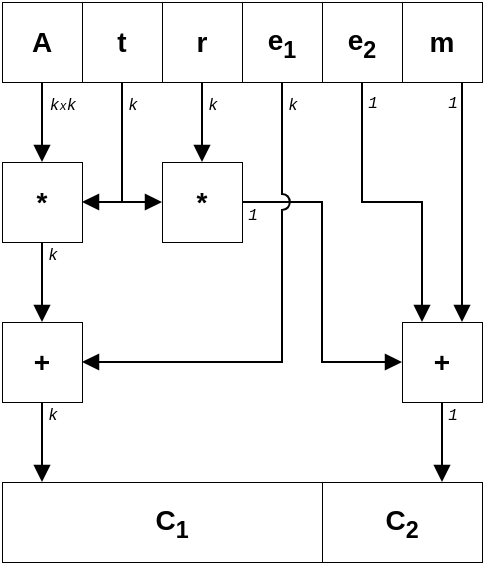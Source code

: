 <mxfile version="20.3.0" type="device"><diagram id="kgpKYQtTHZ0yAKxKKP6v" name="Page-1"><mxGraphModel dx="677" dy="416" grid="1" gridSize="10" guides="1" tooltips="1" connect="1" arrows="1" fold="1" page="1" pageScale="1" pageWidth="850" pageHeight="1100" math="0" shadow="0"><root><mxCell id="0"/><mxCell id="1" parent="0"/><mxCell id="_TqZsDQLAwY766NVD37--40" style="edgeStyle=orthogonalEdgeStyle;rounded=0;orthogonalLoop=1;jettySize=auto;html=1;fontFamily=Helvetica;fontSize=14;endArrow=block;endFill=1;" parent="1" source="_TqZsDQLAwY766NVD37--48" target="_TqZsDQLAwY766NVD37--44" edge="1"><mxGeometry relative="1" as="geometry"/></mxCell><mxCell id="_TqZsDQLAwY766NVD37--41" style="edgeStyle=orthogonalEdgeStyle;rounded=0;orthogonalLoop=1;jettySize=auto;html=1;entryX=1;entryY=0.5;entryDx=0;entryDy=0;fontFamily=Helvetica;fontSize=14;endArrow=block;endFill=1;" parent="1" source="_TqZsDQLAwY766NVD37--49" target="_TqZsDQLAwY766NVD37--44" edge="1"><mxGeometry relative="1" as="geometry"><Array as="points"><mxPoint x="340" y="540"/></Array></mxGeometry></mxCell><mxCell id="_TqZsDQLAwY766NVD37--42" value="" style="rounded=0;whiteSpace=wrap;html=1;strokeWidth=0.5;fontFamily=Helvetica;fontSize=14;fillColor=default;" parent="1" vertex="1"><mxGeometry x="280" y="680" width="240" height="30" as="geometry"/></mxCell><mxCell id="_TqZsDQLAwY766NVD37--43" style="edgeStyle=orthogonalEdgeStyle;rounded=0;orthogonalLoop=1;jettySize=auto;html=1;fontFamily=Helvetica;fontSize=14;endArrow=block;endFill=1;" parent="1" source="_TqZsDQLAwY766NVD37--44" target="_TqZsDQLAwY766NVD37--46" edge="1"><mxGeometry relative="1" as="geometry"/></mxCell><mxCell id="_TqZsDQLAwY766NVD37--44" value="&lt;b&gt;*&lt;/b&gt;" style="rounded=0;whiteSpace=wrap;html=1;strokeWidth=0.5;fontFamily=Helvetica;fontSize=14;fillColor=default;" parent="1" vertex="1"><mxGeometry x="280" y="520" width="40" height="40" as="geometry"/></mxCell><mxCell id="_TqZsDQLAwY766NVD37--45" style="edgeStyle=orthogonalEdgeStyle;rounded=0;orthogonalLoop=1;jettySize=auto;html=1;fontFamily=Helvetica;fontSize=14;endArrow=block;endFill=1;" parent="1" source="_TqZsDQLAwY766NVD37--46" target="_TqZsDQLAwY766NVD37--58" edge="1"><mxGeometry relative="1" as="geometry"><Array as="points"><mxPoint x="300" y="670"/><mxPoint x="300" y="670"/></Array></mxGeometry></mxCell><mxCell id="_TqZsDQLAwY766NVD37--46" value="&lt;b&gt;+&lt;/b&gt;" style="rounded=0;whiteSpace=wrap;html=1;strokeWidth=0.5;fontFamily=Helvetica;fontSize=14;fillColor=default;" parent="1" vertex="1"><mxGeometry x="280" y="600" width="40" height="40" as="geometry"/></mxCell><mxCell id="_TqZsDQLAwY766NVD37--47" value="" style="group" parent="1" vertex="1" connectable="0"><mxGeometry x="280" y="440" width="240" height="40" as="geometry"/></mxCell><mxCell id="_TqZsDQLAwY766NVD37--48" value="&lt;b&gt;A&lt;/b&gt;" style="rounded=0;whiteSpace=wrap;html=1;strokeWidth=0.5;fontFamily=Helvetica;fontSize=14;fillColor=default;" parent="_TqZsDQLAwY766NVD37--47" vertex="1"><mxGeometry width="40" height="40" as="geometry"/></mxCell><mxCell id="_TqZsDQLAwY766NVD37--49" value="&lt;b&gt;t&lt;/b&gt;" style="rounded=0;whiteSpace=wrap;html=1;strokeWidth=0.5;fontFamily=Helvetica;fontSize=14;fillColor=default;" parent="_TqZsDQLAwY766NVD37--47" vertex="1"><mxGeometry x="40" width="40" height="40" as="geometry"/></mxCell><mxCell id="_TqZsDQLAwY766NVD37--50" value="&lt;b&gt;r&lt;/b&gt;" style="rounded=0;whiteSpace=wrap;html=1;strokeWidth=0.5;fontFamily=Helvetica;fontSize=14;fillColor=default;" parent="_TqZsDQLAwY766NVD37--47" vertex="1"><mxGeometry x="80" width="40" height="40" as="geometry"/></mxCell><mxCell id="_TqZsDQLAwY766NVD37--51" value="&lt;b&gt;e&lt;sub&gt;1&lt;/sub&gt;&lt;/b&gt;" style="rounded=0;whiteSpace=wrap;html=1;strokeWidth=0.5;fontFamily=Helvetica;fontSize=14;fillColor=default;" parent="_TqZsDQLAwY766NVD37--47" vertex="1"><mxGeometry x="120" width="40" height="40" as="geometry"/></mxCell><mxCell id="_TqZsDQLAwY766NVD37--52" value="&lt;b&gt;e&lt;sub&gt;2&lt;/sub&gt;&lt;/b&gt;" style="rounded=0;whiteSpace=wrap;html=1;strokeWidth=0.5;fontFamily=Helvetica;fontSize=14;fillColor=default;" parent="_TqZsDQLAwY766NVD37--47" vertex="1"><mxGeometry x="160" width="40" height="40" as="geometry"/></mxCell><mxCell id="_TqZsDQLAwY766NVD37--53" value="&lt;b&gt;m&lt;/b&gt;" style="rounded=0;whiteSpace=wrap;html=1;strokeWidth=0.5;fontFamily=Helvetica;fontSize=14;fillColor=default;" parent="_TqZsDQLAwY766NVD37--47" vertex="1"><mxGeometry x="200" width="40" height="40" as="geometry"/></mxCell><mxCell id="_TqZsDQLAwY766NVD37--54" style="edgeStyle=orthogonalEdgeStyle;rounded=0;orthogonalLoop=1;jettySize=auto;html=1;entryX=0;entryY=0.5;entryDx=0;entryDy=0;fontFamily=Helvetica;fontSize=14;endArrow=block;endFill=1;" parent="1" source="_TqZsDQLAwY766NVD37--55" target="_TqZsDQLAwY766NVD37--61" edge="1"><mxGeometry relative="1" as="geometry"><Array as="points"><mxPoint x="440" y="540"/><mxPoint x="440" y="620"/></Array></mxGeometry></mxCell><mxCell id="_TqZsDQLAwY766NVD37--55" value="&lt;b&gt;*&lt;/b&gt;" style="rounded=0;whiteSpace=wrap;html=1;strokeWidth=0.5;fontFamily=Helvetica;fontSize=14;fillColor=default;" parent="1" vertex="1"><mxGeometry x="360" y="520" width="40" height="40" as="geometry"/></mxCell><mxCell id="_TqZsDQLAwY766NVD37--57" style="edgeStyle=orthogonalEdgeStyle;rounded=0;orthogonalLoop=1;jettySize=auto;html=1;entryX=0.5;entryY=0;entryDx=0;entryDy=0;fontFamily=Helvetica;fontSize=14;endArrow=block;endFill=1;" parent="1" source="_TqZsDQLAwY766NVD37--50" target="_TqZsDQLAwY766NVD37--55" edge="1"><mxGeometry relative="1" as="geometry"/></mxCell><mxCell id="_TqZsDQLAwY766NVD37--58" value="&lt;b&gt;C&lt;sub&gt;1&lt;/sub&gt;&lt;/b&gt;" style="rounded=0;whiteSpace=wrap;html=1;strokeWidth=0.5;fontFamily=Helvetica;fontSize=14;fillColor=default;" parent="1" vertex="1"><mxGeometry x="280" y="680" width="170" height="40" as="geometry"/></mxCell><mxCell id="_TqZsDQLAwY766NVD37--59" value="&lt;b&gt;C&lt;sub&gt;2&lt;/sub&gt;&lt;/b&gt;" style="rounded=0;whiteSpace=wrap;html=1;strokeWidth=0.5;fontFamily=Helvetica;fontSize=14;fillColor=default;" parent="1" vertex="1"><mxGeometry x="440" y="680" width="80" height="40" as="geometry"/></mxCell><mxCell id="_TqZsDQLAwY766NVD37--60" style="edgeStyle=elbowEdgeStyle;rounded=0;orthogonalLoop=1;jettySize=auto;html=1;fontFamily=Helvetica;fontSize=14;endArrow=block;endFill=1;" parent="1" source="_TqZsDQLAwY766NVD37--61" target="_TqZsDQLAwY766NVD37--59" edge="1"><mxGeometry relative="1" as="geometry"/></mxCell><mxCell id="_TqZsDQLAwY766NVD37--61" value="&lt;b&gt;+&lt;/b&gt;" style="rounded=0;whiteSpace=wrap;html=1;strokeWidth=0.5;fontFamily=Helvetica;fontSize=14;fillColor=default;" parent="1" vertex="1"><mxGeometry x="480" y="600" width="40" height="40" as="geometry"/></mxCell><mxCell id="_TqZsDQLAwY766NVD37--62" style="edgeStyle=orthogonalEdgeStyle;rounded=0;orthogonalLoop=1;jettySize=auto;html=1;entryX=0.75;entryY=0;entryDx=0;entryDy=0;fontFamily=Helvetica;fontSize=14;endArrow=block;endFill=1;" parent="1" source="_TqZsDQLAwY766NVD37--53" target="_TqZsDQLAwY766NVD37--61" edge="1"><mxGeometry relative="1" as="geometry"><Array as="points"><mxPoint x="510" y="510"/><mxPoint x="510" y="510"/></Array></mxGeometry></mxCell><mxCell id="_TqZsDQLAwY766NVD37--63" style="edgeStyle=orthogonalEdgeStyle;rounded=0;orthogonalLoop=1;jettySize=auto;html=1;entryX=0.25;entryY=0;entryDx=0;entryDy=0;fontFamily=Helvetica;fontSize=14;endArrow=block;endFill=1;" parent="1" source="_TqZsDQLAwY766NVD37--52" target="_TqZsDQLAwY766NVD37--61" edge="1"><mxGeometry relative="1" as="geometry"/></mxCell><mxCell id="_TqZsDQLAwY766NVD37--64" style="edgeStyle=orthogonalEdgeStyle;rounded=0;orthogonalLoop=1;jettySize=auto;html=1;entryX=1;entryY=0.5;entryDx=0;entryDy=0;fontFamily=Helvetica;fontSize=14;endArrow=block;endFill=1;shadow=0;sketch=0;jumpStyle=arc;jumpSize=8;" parent="1" source="_TqZsDQLAwY766NVD37--51" target="_TqZsDQLAwY766NVD37--46" edge="1"><mxGeometry relative="1" as="geometry"><Array as="points"><mxPoint x="420" y="620"/></Array></mxGeometry></mxCell><mxCell id="_TqZsDQLAwY766NVD37--65" value="&lt;i&gt;&lt;font style=&quot;font-size: 8px;&quot;&gt;k&lt;/font&gt;&lt;font style=&quot;font-size: 6px;&quot;&gt;x&lt;/font&gt;&lt;font style=&quot;font-size: 8px;&quot;&gt;k&lt;/font&gt;&lt;/i&gt;" style="text;html=1;align=center;verticalAlign=middle;resizable=0;points=[];autosize=1;strokeColor=none;fillColor=none;fontSize=14;fontFamily=Courier New;" parent="1" vertex="1"><mxGeometry x="290" y="475" width="40" height="30" as="geometry"/></mxCell><mxCell id="_TqZsDQLAwY766NVD37--66" value="&lt;i&gt;&lt;font style=&quot;font-size: 8px;&quot;&gt;k&lt;/font&gt;&lt;/i&gt;" style="text;html=1;align=center;verticalAlign=middle;resizable=0;points=[];autosize=1;strokeColor=none;fillColor=none;fontSize=14;fontFamily=Courier New;" parent="1" vertex="1"><mxGeometry x="330" y="475" width="30" height="30" as="geometry"/></mxCell><mxCell id="_TqZsDQLAwY766NVD37--67" value="&lt;i&gt;&lt;font style=&quot;font-size: 8px;&quot;&gt;k&lt;/font&gt;&lt;/i&gt;" style="text;html=1;align=center;verticalAlign=middle;resizable=0;points=[];autosize=1;strokeColor=none;fillColor=none;fontSize=14;fontFamily=Courier New;" parent="1" vertex="1"><mxGeometry x="370" y="475" width="30" height="30" as="geometry"/></mxCell><mxCell id="_TqZsDQLAwY766NVD37--68" value="&lt;font style=&quot;font-size: 8px;&quot;&gt;1&lt;/font&gt;" style="text;html=1;align=center;verticalAlign=middle;resizable=0;points=[];autosize=1;strokeColor=none;fillColor=none;fontSize=6;fontFamily=Courier New;fontStyle=2" parent="1" vertex="1"><mxGeometry x="450" y="480" width="30" height="20" as="geometry"/></mxCell><mxCell id="_TqZsDQLAwY766NVD37--69" value="&lt;i&gt;&lt;font style=&quot;font-size: 8px;&quot;&gt;k&lt;/font&gt;&lt;/i&gt;" style="text;html=1;align=center;verticalAlign=middle;resizable=0;points=[];autosize=1;strokeColor=none;fillColor=none;fontSize=14;fontFamily=Courier New;" parent="1" vertex="1"><mxGeometry x="410" y="475" width="30" height="30" as="geometry"/></mxCell><mxCell id="_TqZsDQLAwY766NVD37--70" value="&lt;font style=&quot;font-size: 8px;&quot;&gt;1&lt;/font&gt;" style="text;html=1;align=center;verticalAlign=middle;resizable=0;points=[];autosize=1;strokeColor=none;fillColor=none;fontSize=6;fontFamily=Courier New;fontStyle=2" parent="1" vertex="1"><mxGeometry x="490" y="480" width="30" height="20" as="geometry"/></mxCell><mxCell id="_TqZsDQLAwY766NVD37--71" value="&lt;i&gt;&lt;font style=&quot;font-size: 8px;&quot;&gt;k&lt;/font&gt;&lt;/i&gt;" style="text;html=1;align=center;verticalAlign=middle;resizable=0;points=[];autosize=1;strokeColor=none;fillColor=none;fontSize=14;fontFamily=Courier New;" parent="1" vertex="1"><mxGeometry x="290" y="550" width="30" height="30" as="geometry"/></mxCell><mxCell id="_TqZsDQLAwY766NVD37--72" value="&lt;i&gt;&lt;font style=&quot;font-size: 8px;&quot;&gt;k&lt;/font&gt;&lt;/i&gt;" style="text;html=1;align=center;verticalAlign=middle;resizable=0;points=[];autosize=1;strokeColor=none;fillColor=none;fontSize=14;fontFamily=Courier New;" parent="1" vertex="1"><mxGeometry x="290" y="630" width="30" height="30" as="geometry"/></mxCell><mxCell id="_TqZsDQLAwY766NVD37--73" value="&lt;i&gt;&lt;font style=&quot;font-size: 8px;&quot;&gt;1&lt;/font&gt;&lt;/i&gt;" style="text;html=1;align=center;verticalAlign=middle;resizable=0;points=[];autosize=1;strokeColor=none;fillColor=none;fontSize=14;fontFamily=Courier New;" parent="1" vertex="1"><mxGeometry x="390" y="530" width="30" height="30" as="geometry"/></mxCell><mxCell id="_TqZsDQLAwY766NVD37--74" value="&lt;i&gt;&lt;font style=&quot;font-size: 8px;&quot;&gt;1&lt;/font&gt;&lt;/i&gt;" style="text;html=1;align=center;verticalAlign=middle;resizable=0;points=[];autosize=1;strokeColor=none;fillColor=none;fontSize=14;fontFamily=Courier New;" parent="1" vertex="1"><mxGeometry x="490" y="630" width="30" height="30" as="geometry"/></mxCell><mxCell id="nYyUQGwWldo99q0-j5Nk-3" value="" style="endArrow=block;html=1;rounded=0;fontSize=6;jumpStyle=arc;jumpSize=10;entryX=0;entryY=0.5;entryDx=0;entryDy=0;endFill=1;" parent="1" target="_TqZsDQLAwY766NVD37--55" edge="1"><mxGeometry width="50" height="50" relative="1" as="geometry"><mxPoint x="340" y="540" as="sourcePoint"/><mxPoint x="390" y="490" as="targetPoint"/></mxGeometry></mxCell></root></mxGraphModel></diagram></mxfile>